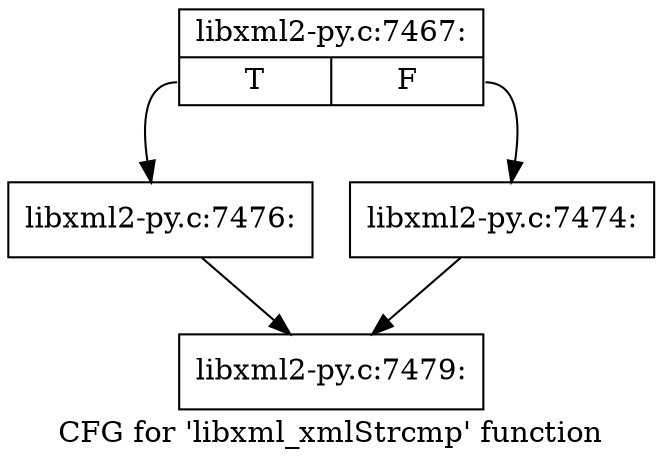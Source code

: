 digraph "CFG for 'libxml_xmlStrcmp' function" {
	label="CFG for 'libxml_xmlStrcmp' function";

	Node0x432b050 [shape=record,label="{libxml2-py.c:7467:|{<s0>T|<s1>F}}"];
	Node0x432b050:s0 -> Node0x43366c0;
	Node0x432b050:s1 -> Node0x4336670;
	Node0x4336670 [shape=record,label="{libxml2-py.c:7474:}"];
	Node0x4336670 -> Node0x432c8c0;
	Node0x43366c0 [shape=record,label="{libxml2-py.c:7476:}"];
	Node0x43366c0 -> Node0x432c8c0;
	Node0x432c8c0 [shape=record,label="{libxml2-py.c:7479:}"];
}
